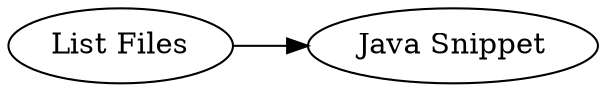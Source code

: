 digraph {
	"-8500492744096203859_16" [label="List Files"]
	"-8500492744096203859_15" [label="Java Snippet"]
	"-8500492744096203859_16" -> "-8500492744096203859_15"
	rankdir=LR
}
